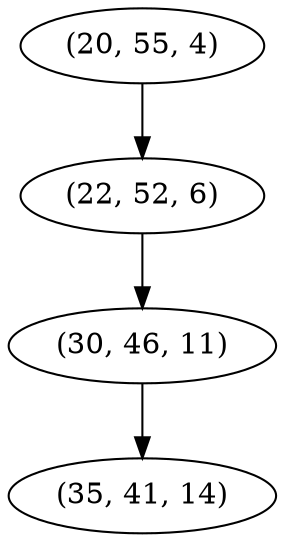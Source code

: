 digraph tree {
    "(20, 55, 4)";
    "(22, 52, 6)";
    "(30, 46, 11)";
    "(35, 41, 14)";
    "(20, 55, 4)" -> "(22, 52, 6)";
    "(22, 52, 6)" -> "(30, 46, 11)";
    "(30, 46, 11)" -> "(35, 41, 14)";
}
